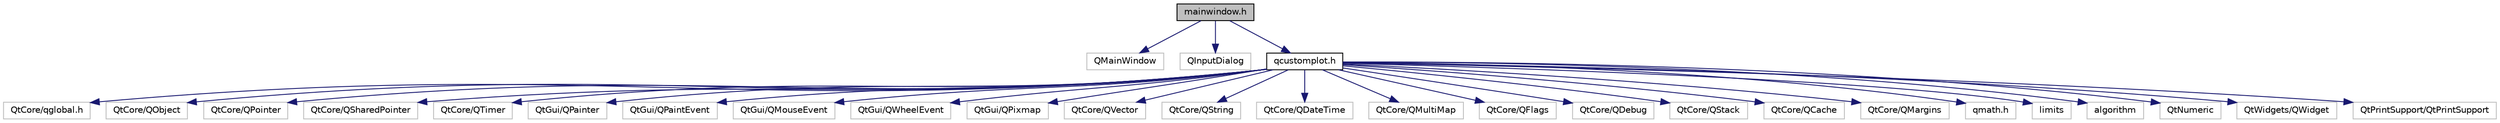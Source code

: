 digraph "mainwindow.h"
{
  edge [fontname="Helvetica",fontsize="10",labelfontname="Helvetica",labelfontsize="10"];
  node [fontname="Helvetica",fontsize="10",shape=record];
  Node86 [label="mainwindow.h",height=0.2,width=0.4,color="black", fillcolor="grey75", style="filled", fontcolor="black"];
  Node86 -> Node87 [color="midnightblue",fontsize="10",style="solid",fontname="Helvetica"];
  Node87 [label="QMainWindow",height=0.2,width=0.4,color="grey75", fillcolor="white", style="filled"];
  Node86 -> Node88 [color="midnightblue",fontsize="10",style="solid",fontname="Helvetica"];
  Node88 [label="QInputDialog",height=0.2,width=0.4,color="grey75", fillcolor="white", style="filled"];
  Node86 -> Node89 [color="midnightblue",fontsize="10",style="solid",fontname="Helvetica"];
  Node89 [label="qcustomplot.h",height=0.2,width=0.4,color="black", fillcolor="white", style="filled",URL="$qcustomplot_8h.html"];
  Node89 -> Node90 [color="midnightblue",fontsize="10",style="solid",fontname="Helvetica"];
  Node90 [label="QtCore/qglobal.h",height=0.2,width=0.4,color="grey75", fillcolor="white", style="filled"];
  Node89 -> Node91 [color="midnightblue",fontsize="10",style="solid",fontname="Helvetica"];
  Node91 [label="QtCore/QObject",height=0.2,width=0.4,color="grey75", fillcolor="white", style="filled"];
  Node89 -> Node92 [color="midnightblue",fontsize="10",style="solid",fontname="Helvetica"];
  Node92 [label="QtCore/QPointer",height=0.2,width=0.4,color="grey75", fillcolor="white", style="filled"];
  Node89 -> Node93 [color="midnightblue",fontsize="10",style="solid",fontname="Helvetica"];
  Node93 [label="QtCore/QSharedPointer",height=0.2,width=0.4,color="grey75", fillcolor="white", style="filled"];
  Node89 -> Node94 [color="midnightblue",fontsize="10",style="solid",fontname="Helvetica"];
  Node94 [label="QtCore/QTimer",height=0.2,width=0.4,color="grey75", fillcolor="white", style="filled"];
  Node89 -> Node95 [color="midnightblue",fontsize="10",style="solid",fontname="Helvetica"];
  Node95 [label="QtGui/QPainter",height=0.2,width=0.4,color="grey75", fillcolor="white", style="filled"];
  Node89 -> Node96 [color="midnightblue",fontsize="10",style="solid",fontname="Helvetica"];
  Node96 [label="QtGui/QPaintEvent",height=0.2,width=0.4,color="grey75", fillcolor="white", style="filled"];
  Node89 -> Node97 [color="midnightblue",fontsize="10",style="solid",fontname="Helvetica"];
  Node97 [label="QtGui/QMouseEvent",height=0.2,width=0.4,color="grey75", fillcolor="white", style="filled"];
  Node89 -> Node98 [color="midnightblue",fontsize="10",style="solid",fontname="Helvetica"];
  Node98 [label="QtGui/QWheelEvent",height=0.2,width=0.4,color="grey75", fillcolor="white", style="filled"];
  Node89 -> Node99 [color="midnightblue",fontsize="10",style="solid",fontname="Helvetica"];
  Node99 [label="QtGui/QPixmap",height=0.2,width=0.4,color="grey75", fillcolor="white", style="filled"];
  Node89 -> Node100 [color="midnightblue",fontsize="10",style="solid",fontname="Helvetica"];
  Node100 [label="QtCore/QVector",height=0.2,width=0.4,color="grey75", fillcolor="white", style="filled"];
  Node89 -> Node101 [color="midnightblue",fontsize="10",style="solid",fontname="Helvetica"];
  Node101 [label="QtCore/QString",height=0.2,width=0.4,color="grey75", fillcolor="white", style="filled"];
  Node89 -> Node102 [color="midnightblue",fontsize="10",style="solid",fontname="Helvetica"];
  Node102 [label="QtCore/QDateTime",height=0.2,width=0.4,color="grey75", fillcolor="white", style="filled"];
  Node89 -> Node103 [color="midnightblue",fontsize="10",style="solid",fontname="Helvetica"];
  Node103 [label="QtCore/QMultiMap",height=0.2,width=0.4,color="grey75", fillcolor="white", style="filled"];
  Node89 -> Node104 [color="midnightblue",fontsize="10",style="solid",fontname="Helvetica"];
  Node104 [label="QtCore/QFlags",height=0.2,width=0.4,color="grey75", fillcolor="white", style="filled"];
  Node89 -> Node105 [color="midnightblue",fontsize="10",style="solid",fontname="Helvetica"];
  Node105 [label="QtCore/QDebug",height=0.2,width=0.4,color="grey75", fillcolor="white", style="filled"];
  Node89 -> Node106 [color="midnightblue",fontsize="10",style="solid",fontname="Helvetica"];
  Node106 [label="QtCore/QStack",height=0.2,width=0.4,color="grey75", fillcolor="white", style="filled"];
  Node89 -> Node107 [color="midnightblue",fontsize="10",style="solid",fontname="Helvetica"];
  Node107 [label="QtCore/QCache",height=0.2,width=0.4,color="grey75", fillcolor="white", style="filled"];
  Node89 -> Node108 [color="midnightblue",fontsize="10",style="solid",fontname="Helvetica"];
  Node108 [label="QtCore/QMargins",height=0.2,width=0.4,color="grey75", fillcolor="white", style="filled"];
  Node89 -> Node109 [color="midnightblue",fontsize="10",style="solid",fontname="Helvetica"];
  Node109 [label="qmath.h",height=0.2,width=0.4,color="grey75", fillcolor="white", style="filled"];
  Node89 -> Node110 [color="midnightblue",fontsize="10",style="solid",fontname="Helvetica"];
  Node110 [label="limits",height=0.2,width=0.4,color="grey75", fillcolor="white", style="filled"];
  Node89 -> Node111 [color="midnightblue",fontsize="10",style="solid",fontname="Helvetica"];
  Node111 [label="algorithm",height=0.2,width=0.4,color="grey75", fillcolor="white", style="filled"];
  Node89 -> Node112 [color="midnightblue",fontsize="10",style="solid",fontname="Helvetica"];
  Node112 [label="QtNumeric",height=0.2,width=0.4,color="grey75", fillcolor="white", style="filled"];
  Node89 -> Node113 [color="midnightblue",fontsize="10",style="solid",fontname="Helvetica"];
  Node113 [label="QtWidgets/QWidget",height=0.2,width=0.4,color="grey75", fillcolor="white", style="filled"];
  Node89 -> Node114 [color="midnightblue",fontsize="10",style="solid",fontname="Helvetica"];
  Node114 [label="QtPrintSupport/QtPrintSupport",height=0.2,width=0.4,color="grey75", fillcolor="white", style="filled"];
}

